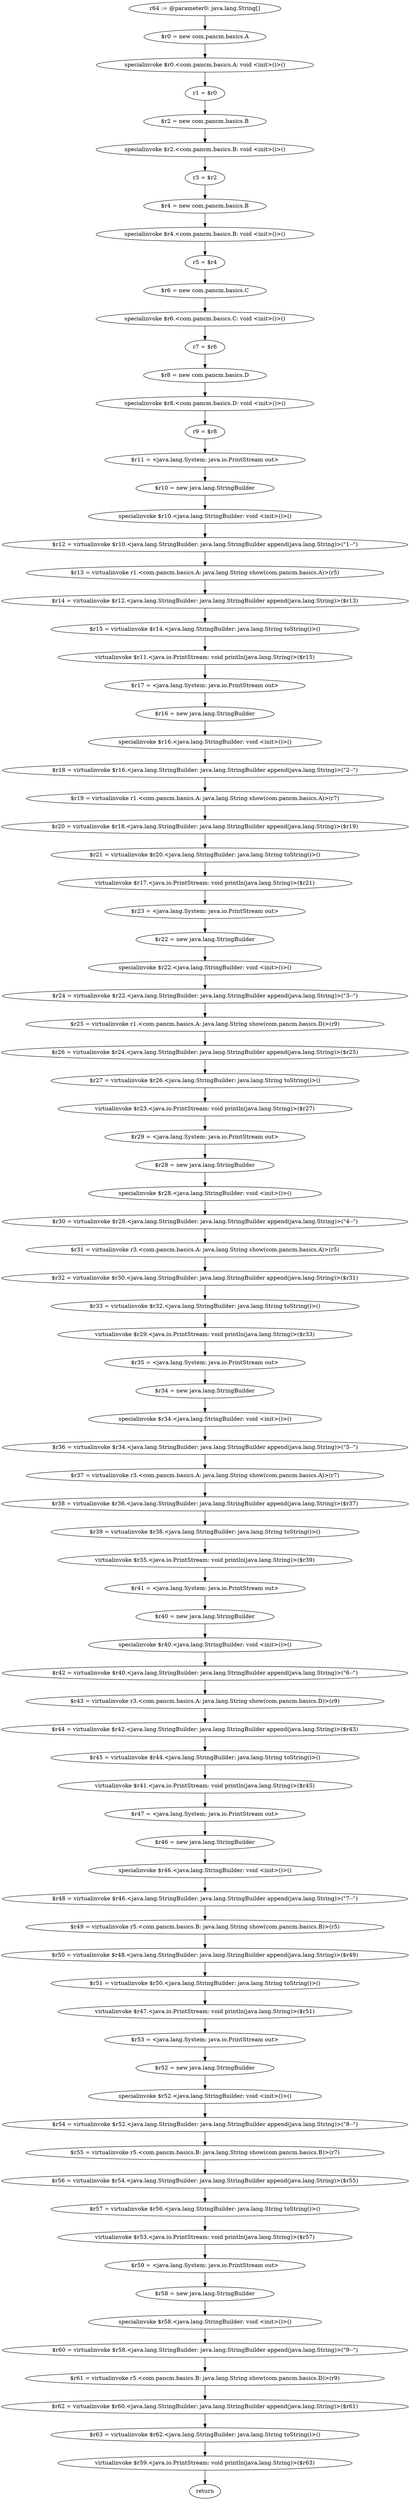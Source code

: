 digraph "unitGraph" {
    "r64 := @parameter0: java.lang.String[]"
    "$r0 = new com.pancm.basics.A"
    "specialinvoke $r0.<com.pancm.basics.A: void <init>()>()"
    "r1 = $r0"
    "$r2 = new com.pancm.basics.B"
    "specialinvoke $r2.<com.pancm.basics.B: void <init>()>()"
    "r3 = $r2"
    "$r4 = new com.pancm.basics.B"
    "specialinvoke $r4.<com.pancm.basics.B: void <init>()>()"
    "r5 = $r4"
    "$r6 = new com.pancm.basics.C"
    "specialinvoke $r6.<com.pancm.basics.C: void <init>()>()"
    "r7 = $r6"
    "$r8 = new com.pancm.basics.D"
    "specialinvoke $r8.<com.pancm.basics.D: void <init>()>()"
    "r9 = $r8"
    "$r11 = <java.lang.System: java.io.PrintStream out>"
    "$r10 = new java.lang.StringBuilder"
    "specialinvoke $r10.<java.lang.StringBuilder: void <init>()>()"
    "$r12 = virtualinvoke $r10.<java.lang.StringBuilder: java.lang.StringBuilder append(java.lang.String)>(\"1--\")"
    "$r13 = virtualinvoke r1.<com.pancm.basics.A: java.lang.String show(com.pancm.basics.A)>(r5)"
    "$r14 = virtualinvoke $r12.<java.lang.StringBuilder: java.lang.StringBuilder append(java.lang.String)>($r13)"
    "$r15 = virtualinvoke $r14.<java.lang.StringBuilder: java.lang.String toString()>()"
    "virtualinvoke $r11.<java.io.PrintStream: void println(java.lang.String)>($r15)"
    "$r17 = <java.lang.System: java.io.PrintStream out>"
    "$r16 = new java.lang.StringBuilder"
    "specialinvoke $r16.<java.lang.StringBuilder: void <init>()>()"
    "$r18 = virtualinvoke $r16.<java.lang.StringBuilder: java.lang.StringBuilder append(java.lang.String)>(\"2--\")"
    "$r19 = virtualinvoke r1.<com.pancm.basics.A: java.lang.String show(com.pancm.basics.A)>(r7)"
    "$r20 = virtualinvoke $r18.<java.lang.StringBuilder: java.lang.StringBuilder append(java.lang.String)>($r19)"
    "$r21 = virtualinvoke $r20.<java.lang.StringBuilder: java.lang.String toString()>()"
    "virtualinvoke $r17.<java.io.PrintStream: void println(java.lang.String)>($r21)"
    "$r23 = <java.lang.System: java.io.PrintStream out>"
    "$r22 = new java.lang.StringBuilder"
    "specialinvoke $r22.<java.lang.StringBuilder: void <init>()>()"
    "$r24 = virtualinvoke $r22.<java.lang.StringBuilder: java.lang.StringBuilder append(java.lang.String)>(\"3--\")"
    "$r25 = virtualinvoke r1.<com.pancm.basics.A: java.lang.String show(com.pancm.basics.D)>(r9)"
    "$r26 = virtualinvoke $r24.<java.lang.StringBuilder: java.lang.StringBuilder append(java.lang.String)>($r25)"
    "$r27 = virtualinvoke $r26.<java.lang.StringBuilder: java.lang.String toString()>()"
    "virtualinvoke $r23.<java.io.PrintStream: void println(java.lang.String)>($r27)"
    "$r29 = <java.lang.System: java.io.PrintStream out>"
    "$r28 = new java.lang.StringBuilder"
    "specialinvoke $r28.<java.lang.StringBuilder: void <init>()>()"
    "$r30 = virtualinvoke $r28.<java.lang.StringBuilder: java.lang.StringBuilder append(java.lang.String)>(\"4--\")"
    "$r31 = virtualinvoke r3.<com.pancm.basics.A: java.lang.String show(com.pancm.basics.A)>(r5)"
    "$r32 = virtualinvoke $r30.<java.lang.StringBuilder: java.lang.StringBuilder append(java.lang.String)>($r31)"
    "$r33 = virtualinvoke $r32.<java.lang.StringBuilder: java.lang.String toString()>()"
    "virtualinvoke $r29.<java.io.PrintStream: void println(java.lang.String)>($r33)"
    "$r35 = <java.lang.System: java.io.PrintStream out>"
    "$r34 = new java.lang.StringBuilder"
    "specialinvoke $r34.<java.lang.StringBuilder: void <init>()>()"
    "$r36 = virtualinvoke $r34.<java.lang.StringBuilder: java.lang.StringBuilder append(java.lang.String)>(\"5--\")"
    "$r37 = virtualinvoke r3.<com.pancm.basics.A: java.lang.String show(com.pancm.basics.A)>(r7)"
    "$r38 = virtualinvoke $r36.<java.lang.StringBuilder: java.lang.StringBuilder append(java.lang.String)>($r37)"
    "$r39 = virtualinvoke $r38.<java.lang.StringBuilder: java.lang.String toString()>()"
    "virtualinvoke $r35.<java.io.PrintStream: void println(java.lang.String)>($r39)"
    "$r41 = <java.lang.System: java.io.PrintStream out>"
    "$r40 = new java.lang.StringBuilder"
    "specialinvoke $r40.<java.lang.StringBuilder: void <init>()>()"
    "$r42 = virtualinvoke $r40.<java.lang.StringBuilder: java.lang.StringBuilder append(java.lang.String)>(\"6--\")"
    "$r43 = virtualinvoke r3.<com.pancm.basics.A: java.lang.String show(com.pancm.basics.D)>(r9)"
    "$r44 = virtualinvoke $r42.<java.lang.StringBuilder: java.lang.StringBuilder append(java.lang.String)>($r43)"
    "$r45 = virtualinvoke $r44.<java.lang.StringBuilder: java.lang.String toString()>()"
    "virtualinvoke $r41.<java.io.PrintStream: void println(java.lang.String)>($r45)"
    "$r47 = <java.lang.System: java.io.PrintStream out>"
    "$r46 = new java.lang.StringBuilder"
    "specialinvoke $r46.<java.lang.StringBuilder: void <init>()>()"
    "$r48 = virtualinvoke $r46.<java.lang.StringBuilder: java.lang.StringBuilder append(java.lang.String)>(\"7--\")"
    "$r49 = virtualinvoke r5.<com.pancm.basics.B: java.lang.String show(com.pancm.basics.B)>(r5)"
    "$r50 = virtualinvoke $r48.<java.lang.StringBuilder: java.lang.StringBuilder append(java.lang.String)>($r49)"
    "$r51 = virtualinvoke $r50.<java.lang.StringBuilder: java.lang.String toString()>()"
    "virtualinvoke $r47.<java.io.PrintStream: void println(java.lang.String)>($r51)"
    "$r53 = <java.lang.System: java.io.PrintStream out>"
    "$r52 = new java.lang.StringBuilder"
    "specialinvoke $r52.<java.lang.StringBuilder: void <init>()>()"
    "$r54 = virtualinvoke $r52.<java.lang.StringBuilder: java.lang.StringBuilder append(java.lang.String)>(\"8--\")"
    "$r55 = virtualinvoke r5.<com.pancm.basics.B: java.lang.String show(com.pancm.basics.B)>(r7)"
    "$r56 = virtualinvoke $r54.<java.lang.StringBuilder: java.lang.StringBuilder append(java.lang.String)>($r55)"
    "$r57 = virtualinvoke $r56.<java.lang.StringBuilder: java.lang.String toString()>()"
    "virtualinvoke $r53.<java.io.PrintStream: void println(java.lang.String)>($r57)"
    "$r59 = <java.lang.System: java.io.PrintStream out>"
    "$r58 = new java.lang.StringBuilder"
    "specialinvoke $r58.<java.lang.StringBuilder: void <init>()>()"
    "$r60 = virtualinvoke $r58.<java.lang.StringBuilder: java.lang.StringBuilder append(java.lang.String)>(\"9--\")"
    "$r61 = virtualinvoke r5.<com.pancm.basics.B: java.lang.String show(com.pancm.basics.D)>(r9)"
    "$r62 = virtualinvoke $r60.<java.lang.StringBuilder: java.lang.StringBuilder append(java.lang.String)>($r61)"
    "$r63 = virtualinvoke $r62.<java.lang.StringBuilder: java.lang.String toString()>()"
    "virtualinvoke $r59.<java.io.PrintStream: void println(java.lang.String)>($r63)"
    "return"
    "r64 := @parameter0: java.lang.String[]"->"$r0 = new com.pancm.basics.A";
    "$r0 = new com.pancm.basics.A"->"specialinvoke $r0.<com.pancm.basics.A: void <init>()>()";
    "specialinvoke $r0.<com.pancm.basics.A: void <init>()>()"->"r1 = $r0";
    "r1 = $r0"->"$r2 = new com.pancm.basics.B";
    "$r2 = new com.pancm.basics.B"->"specialinvoke $r2.<com.pancm.basics.B: void <init>()>()";
    "specialinvoke $r2.<com.pancm.basics.B: void <init>()>()"->"r3 = $r2";
    "r3 = $r2"->"$r4 = new com.pancm.basics.B";
    "$r4 = new com.pancm.basics.B"->"specialinvoke $r4.<com.pancm.basics.B: void <init>()>()";
    "specialinvoke $r4.<com.pancm.basics.B: void <init>()>()"->"r5 = $r4";
    "r5 = $r4"->"$r6 = new com.pancm.basics.C";
    "$r6 = new com.pancm.basics.C"->"specialinvoke $r6.<com.pancm.basics.C: void <init>()>()";
    "specialinvoke $r6.<com.pancm.basics.C: void <init>()>()"->"r7 = $r6";
    "r7 = $r6"->"$r8 = new com.pancm.basics.D";
    "$r8 = new com.pancm.basics.D"->"specialinvoke $r8.<com.pancm.basics.D: void <init>()>()";
    "specialinvoke $r8.<com.pancm.basics.D: void <init>()>()"->"r9 = $r8";
    "r9 = $r8"->"$r11 = <java.lang.System: java.io.PrintStream out>";
    "$r11 = <java.lang.System: java.io.PrintStream out>"->"$r10 = new java.lang.StringBuilder";
    "$r10 = new java.lang.StringBuilder"->"specialinvoke $r10.<java.lang.StringBuilder: void <init>()>()";
    "specialinvoke $r10.<java.lang.StringBuilder: void <init>()>()"->"$r12 = virtualinvoke $r10.<java.lang.StringBuilder: java.lang.StringBuilder append(java.lang.String)>(\"1--\")";
    "$r12 = virtualinvoke $r10.<java.lang.StringBuilder: java.lang.StringBuilder append(java.lang.String)>(\"1--\")"->"$r13 = virtualinvoke r1.<com.pancm.basics.A: java.lang.String show(com.pancm.basics.A)>(r5)";
    "$r13 = virtualinvoke r1.<com.pancm.basics.A: java.lang.String show(com.pancm.basics.A)>(r5)"->"$r14 = virtualinvoke $r12.<java.lang.StringBuilder: java.lang.StringBuilder append(java.lang.String)>($r13)";
    "$r14 = virtualinvoke $r12.<java.lang.StringBuilder: java.lang.StringBuilder append(java.lang.String)>($r13)"->"$r15 = virtualinvoke $r14.<java.lang.StringBuilder: java.lang.String toString()>()";
    "$r15 = virtualinvoke $r14.<java.lang.StringBuilder: java.lang.String toString()>()"->"virtualinvoke $r11.<java.io.PrintStream: void println(java.lang.String)>($r15)";
    "virtualinvoke $r11.<java.io.PrintStream: void println(java.lang.String)>($r15)"->"$r17 = <java.lang.System: java.io.PrintStream out>";
    "$r17 = <java.lang.System: java.io.PrintStream out>"->"$r16 = new java.lang.StringBuilder";
    "$r16 = new java.lang.StringBuilder"->"specialinvoke $r16.<java.lang.StringBuilder: void <init>()>()";
    "specialinvoke $r16.<java.lang.StringBuilder: void <init>()>()"->"$r18 = virtualinvoke $r16.<java.lang.StringBuilder: java.lang.StringBuilder append(java.lang.String)>(\"2--\")";
    "$r18 = virtualinvoke $r16.<java.lang.StringBuilder: java.lang.StringBuilder append(java.lang.String)>(\"2--\")"->"$r19 = virtualinvoke r1.<com.pancm.basics.A: java.lang.String show(com.pancm.basics.A)>(r7)";
    "$r19 = virtualinvoke r1.<com.pancm.basics.A: java.lang.String show(com.pancm.basics.A)>(r7)"->"$r20 = virtualinvoke $r18.<java.lang.StringBuilder: java.lang.StringBuilder append(java.lang.String)>($r19)";
    "$r20 = virtualinvoke $r18.<java.lang.StringBuilder: java.lang.StringBuilder append(java.lang.String)>($r19)"->"$r21 = virtualinvoke $r20.<java.lang.StringBuilder: java.lang.String toString()>()";
    "$r21 = virtualinvoke $r20.<java.lang.StringBuilder: java.lang.String toString()>()"->"virtualinvoke $r17.<java.io.PrintStream: void println(java.lang.String)>($r21)";
    "virtualinvoke $r17.<java.io.PrintStream: void println(java.lang.String)>($r21)"->"$r23 = <java.lang.System: java.io.PrintStream out>";
    "$r23 = <java.lang.System: java.io.PrintStream out>"->"$r22 = new java.lang.StringBuilder";
    "$r22 = new java.lang.StringBuilder"->"specialinvoke $r22.<java.lang.StringBuilder: void <init>()>()";
    "specialinvoke $r22.<java.lang.StringBuilder: void <init>()>()"->"$r24 = virtualinvoke $r22.<java.lang.StringBuilder: java.lang.StringBuilder append(java.lang.String)>(\"3--\")";
    "$r24 = virtualinvoke $r22.<java.lang.StringBuilder: java.lang.StringBuilder append(java.lang.String)>(\"3--\")"->"$r25 = virtualinvoke r1.<com.pancm.basics.A: java.lang.String show(com.pancm.basics.D)>(r9)";
    "$r25 = virtualinvoke r1.<com.pancm.basics.A: java.lang.String show(com.pancm.basics.D)>(r9)"->"$r26 = virtualinvoke $r24.<java.lang.StringBuilder: java.lang.StringBuilder append(java.lang.String)>($r25)";
    "$r26 = virtualinvoke $r24.<java.lang.StringBuilder: java.lang.StringBuilder append(java.lang.String)>($r25)"->"$r27 = virtualinvoke $r26.<java.lang.StringBuilder: java.lang.String toString()>()";
    "$r27 = virtualinvoke $r26.<java.lang.StringBuilder: java.lang.String toString()>()"->"virtualinvoke $r23.<java.io.PrintStream: void println(java.lang.String)>($r27)";
    "virtualinvoke $r23.<java.io.PrintStream: void println(java.lang.String)>($r27)"->"$r29 = <java.lang.System: java.io.PrintStream out>";
    "$r29 = <java.lang.System: java.io.PrintStream out>"->"$r28 = new java.lang.StringBuilder";
    "$r28 = new java.lang.StringBuilder"->"specialinvoke $r28.<java.lang.StringBuilder: void <init>()>()";
    "specialinvoke $r28.<java.lang.StringBuilder: void <init>()>()"->"$r30 = virtualinvoke $r28.<java.lang.StringBuilder: java.lang.StringBuilder append(java.lang.String)>(\"4--\")";
    "$r30 = virtualinvoke $r28.<java.lang.StringBuilder: java.lang.StringBuilder append(java.lang.String)>(\"4--\")"->"$r31 = virtualinvoke r3.<com.pancm.basics.A: java.lang.String show(com.pancm.basics.A)>(r5)";
    "$r31 = virtualinvoke r3.<com.pancm.basics.A: java.lang.String show(com.pancm.basics.A)>(r5)"->"$r32 = virtualinvoke $r30.<java.lang.StringBuilder: java.lang.StringBuilder append(java.lang.String)>($r31)";
    "$r32 = virtualinvoke $r30.<java.lang.StringBuilder: java.lang.StringBuilder append(java.lang.String)>($r31)"->"$r33 = virtualinvoke $r32.<java.lang.StringBuilder: java.lang.String toString()>()";
    "$r33 = virtualinvoke $r32.<java.lang.StringBuilder: java.lang.String toString()>()"->"virtualinvoke $r29.<java.io.PrintStream: void println(java.lang.String)>($r33)";
    "virtualinvoke $r29.<java.io.PrintStream: void println(java.lang.String)>($r33)"->"$r35 = <java.lang.System: java.io.PrintStream out>";
    "$r35 = <java.lang.System: java.io.PrintStream out>"->"$r34 = new java.lang.StringBuilder";
    "$r34 = new java.lang.StringBuilder"->"specialinvoke $r34.<java.lang.StringBuilder: void <init>()>()";
    "specialinvoke $r34.<java.lang.StringBuilder: void <init>()>()"->"$r36 = virtualinvoke $r34.<java.lang.StringBuilder: java.lang.StringBuilder append(java.lang.String)>(\"5--\")";
    "$r36 = virtualinvoke $r34.<java.lang.StringBuilder: java.lang.StringBuilder append(java.lang.String)>(\"5--\")"->"$r37 = virtualinvoke r3.<com.pancm.basics.A: java.lang.String show(com.pancm.basics.A)>(r7)";
    "$r37 = virtualinvoke r3.<com.pancm.basics.A: java.lang.String show(com.pancm.basics.A)>(r7)"->"$r38 = virtualinvoke $r36.<java.lang.StringBuilder: java.lang.StringBuilder append(java.lang.String)>($r37)";
    "$r38 = virtualinvoke $r36.<java.lang.StringBuilder: java.lang.StringBuilder append(java.lang.String)>($r37)"->"$r39 = virtualinvoke $r38.<java.lang.StringBuilder: java.lang.String toString()>()";
    "$r39 = virtualinvoke $r38.<java.lang.StringBuilder: java.lang.String toString()>()"->"virtualinvoke $r35.<java.io.PrintStream: void println(java.lang.String)>($r39)";
    "virtualinvoke $r35.<java.io.PrintStream: void println(java.lang.String)>($r39)"->"$r41 = <java.lang.System: java.io.PrintStream out>";
    "$r41 = <java.lang.System: java.io.PrintStream out>"->"$r40 = new java.lang.StringBuilder";
    "$r40 = new java.lang.StringBuilder"->"specialinvoke $r40.<java.lang.StringBuilder: void <init>()>()";
    "specialinvoke $r40.<java.lang.StringBuilder: void <init>()>()"->"$r42 = virtualinvoke $r40.<java.lang.StringBuilder: java.lang.StringBuilder append(java.lang.String)>(\"6--\")";
    "$r42 = virtualinvoke $r40.<java.lang.StringBuilder: java.lang.StringBuilder append(java.lang.String)>(\"6--\")"->"$r43 = virtualinvoke r3.<com.pancm.basics.A: java.lang.String show(com.pancm.basics.D)>(r9)";
    "$r43 = virtualinvoke r3.<com.pancm.basics.A: java.lang.String show(com.pancm.basics.D)>(r9)"->"$r44 = virtualinvoke $r42.<java.lang.StringBuilder: java.lang.StringBuilder append(java.lang.String)>($r43)";
    "$r44 = virtualinvoke $r42.<java.lang.StringBuilder: java.lang.StringBuilder append(java.lang.String)>($r43)"->"$r45 = virtualinvoke $r44.<java.lang.StringBuilder: java.lang.String toString()>()";
    "$r45 = virtualinvoke $r44.<java.lang.StringBuilder: java.lang.String toString()>()"->"virtualinvoke $r41.<java.io.PrintStream: void println(java.lang.String)>($r45)";
    "virtualinvoke $r41.<java.io.PrintStream: void println(java.lang.String)>($r45)"->"$r47 = <java.lang.System: java.io.PrintStream out>";
    "$r47 = <java.lang.System: java.io.PrintStream out>"->"$r46 = new java.lang.StringBuilder";
    "$r46 = new java.lang.StringBuilder"->"specialinvoke $r46.<java.lang.StringBuilder: void <init>()>()";
    "specialinvoke $r46.<java.lang.StringBuilder: void <init>()>()"->"$r48 = virtualinvoke $r46.<java.lang.StringBuilder: java.lang.StringBuilder append(java.lang.String)>(\"7--\")";
    "$r48 = virtualinvoke $r46.<java.lang.StringBuilder: java.lang.StringBuilder append(java.lang.String)>(\"7--\")"->"$r49 = virtualinvoke r5.<com.pancm.basics.B: java.lang.String show(com.pancm.basics.B)>(r5)";
    "$r49 = virtualinvoke r5.<com.pancm.basics.B: java.lang.String show(com.pancm.basics.B)>(r5)"->"$r50 = virtualinvoke $r48.<java.lang.StringBuilder: java.lang.StringBuilder append(java.lang.String)>($r49)";
    "$r50 = virtualinvoke $r48.<java.lang.StringBuilder: java.lang.StringBuilder append(java.lang.String)>($r49)"->"$r51 = virtualinvoke $r50.<java.lang.StringBuilder: java.lang.String toString()>()";
    "$r51 = virtualinvoke $r50.<java.lang.StringBuilder: java.lang.String toString()>()"->"virtualinvoke $r47.<java.io.PrintStream: void println(java.lang.String)>($r51)";
    "virtualinvoke $r47.<java.io.PrintStream: void println(java.lang.String)>($r51)"->"$r53 = <java.lang.System: java.io.PrintStream out>";
    "$r53 = <java.lang.System: java.io.PrintStream out>"->"$r52 = new java.lang.StringBuilder";
    "$r52 = new java.lang.StringBuilder"->"specialinvoke $r52.<java.lang.StringBuilder: void <init>()>()";
    "specialinvoke $r52.<java.lang.StringBuilder: void <init>()>()"->"$r54 = virtualinvoke $r52.<java.lang.StringBuilder: java.lang.StringBuilder append(java.lang.String)>(\"8--\")";
    "$r54 = virtualinvoke $r52.<java.lang.StringBuilder: java.lang.StringBuilder append(java.lang.String)>(\"8--\")"->"$r55 = virtualinvoke r5.<com.pancm.basics.B: java.lang.String show(com.pancm.basics.B)>(r7)";
    "$r55 = virtualinvoke r5.<com.pancm.basics.B: java.lang.String show(com.pancm.basics.B)>(r7)"->"$r56 = virtualinvoke $r54.<java.lang.StringBuilder: java.lang.StringBuilder append(java.lang.String)>($r55)";
    "$r56 = virtualinvoke $r54.<java.lang.StringBuilder: java.lang.StringBuilder append(java.lang.String)>($r55)"->"$r57 = virtualinvoke $r56.<java.lang.StringBuilder: java.lang.String toString()>()";
    "$r57 = virtualinvoke $r56.<java.lang.StringBuilder: java.lang.String toString()>()"->"virtualinvoke $r53.<java.io.PrintStream: void println(java.lang.String)>($r57)";
    "virtualinvoke $r53.<java.io.PrintStream: void println(java.lang.String)>($r57)"->"$r59 = <java.lang.System: java.io.PrintStream out>";
    "$r59 = <java.lang.System: java.io.PrintStream out>"->"$r58 = new java.lang.StringBuilder";
    "$r58 = new java.lang.StringBuilder"->"specialinvoke $r58.<java.lang.StringBuilder: void <init>()>()";
    "specialinvoke $r58.<java.lang.StringBuilder: void <init>()>()"->"$r60 = virtualinvoke $r58.<java.lang.StringBuilder: java.lang.StringBuilder append(java.lang.String)>(\"9--\")";
    "$r60 = virtualinvoke $r58.<java.lang.StringBuilder: java.lang.StringBuilder append(java.lang.String)>(\"9--\")"->"$r61 = virtualinvoke r5.<com.pancm.basics.B: java.lang.String show(com.pancm.basics.D)>(r9)";
    "$r61 = virtualinvoke r5.<com.pancm.basics.B: java.lang.String show(com.pancm.basics.D)>(r9)"->"$r62 = virtualinvoke $r60.<java.lang.StringBuilder: java.lang.StringBuilder append(java.lang.String)>($r61)";
    "$r62 = virtualinvoke $r60.<java.lang.StringBuilder: java.lang.StringBuilder append(java.lang.String)>($r61)"->"$r63 = virtualinvoke $r62.<java.lang.StringBuilder: java.lang.String toString()>()";
    "$r63 = virtualinvoke $r62.<java.lang.StringBuilder: java.lang.String toString()>()"->"virtualinvoke $r59.<java.io.PrintStream: void println(java.lang.String)>($r63)";
    "virtualinvoke $r59.<java.io.PrintStream: void println(java.lang.String)>($r63)"->"return";
}
